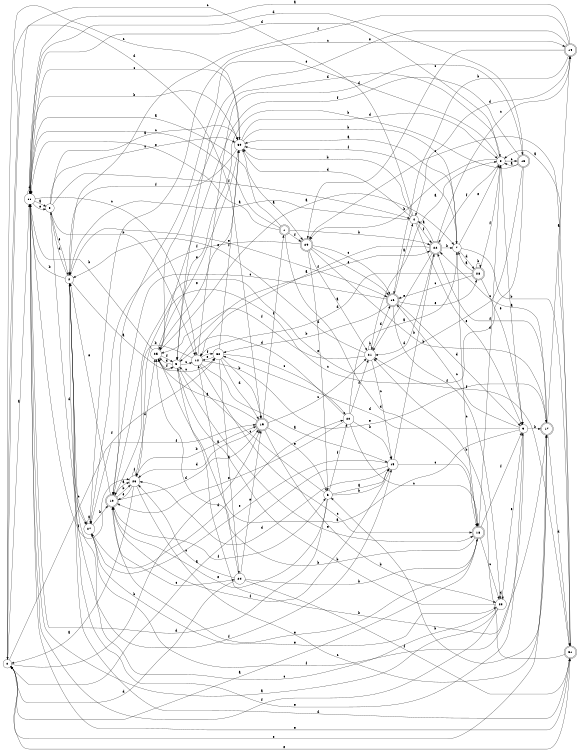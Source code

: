 digraph n27_5 {
__start0 [label="" shape="none"];

rankdir=LR;
size="8,5";

s0 [style="filled", color="black", fillcolor="white" shape="circle", label="0"];
s1 [style="rounded,filled", color="black", fillcolor="white" shape="doublecircle", label="1"];
s2 [style="filled", color="black", fillcolor="white" shape="circle", label="2"];
s3 [style="filled", color="black", fillcolor="white" shape="circle", label="3"];
s4 [style="filled", color="black", fillcolor="white" shape="circle", label="4"];
s5 [style="filled", color="black", fillcolor="white" shape="circle", label="5"];
s6 [style="filled", color="black", fillcolor="white" shape="circle", label="6"];
s7 [style="filled", color="black", fillcolor="white" shape="circle", label="7"];
s8 [style="filled", color="black", fillcolor="white" shape="circle", label="8"];
s9 [style="filled", color="black", fillcolor="white" shape="circle", label="9"];
s10 [style="rounded,filled", color="black", fillcolor="white" shape="doublecircle", label="10"];
s11 [style="filled", color="black", fillcolor="white" shape="circle", label="11"];
s12 [style="filled", color="black", fillcolor="white" shape="circle", label="12"];
s13 [style="rounded,filled", color="black", fillcolor="white" shape="doublecircle", label="13"];
s14 [style="rounded,filled", color="black", fillcolor="white" shape="doublecircle", label="14"];
s15 [style="filled", color="black", fillcolor="white" shape="circle", label="15"];
s16 [style="rounded,filled", color="black", fillcolor="white" shape="doublecircle", label="16"];
s17 [style="rounded,filled", color="black", fillcolor="white" shape="doublecircle", label="17"];
s18 [style="rounded,filled", color="black", fillcolor="white" shape="doublecircle", label="18"];
s19 [style="rounded,filled", color="black", fillcolor="white" shape="doublecircle", label="19"];
s20 [style="filled", color="black", fillcolor="white" shape="circle", label="20"];
s21 [style="filled", color="black", fillcolor="white" shape="circle", label="21"];
s22 [style="rounded,filled", color="black", fillcolor="white" shape="doublecircle", label="22"];
s23 [style="filled", color="black", fillcolor="white" shape="circle", label="23"];
s24 [style="filled", color="black", fillcolor="white" shape="circle", label="24"];
s25 [style="filled", color="black", fillcolor="white" shape="circle", label="25"];
s26 [style="filled", color="black", fillcolor="white" shape="circle", label="26"];
s27 [style="filled", color="black", fillcolor="white" shape="circle", label="27"];
s28 [style="rounded,filled", color="black", fillcolor="white" shape="doublecircle", label="28"];
s29 [style="rounded,filled", color="black", fillcolor="white" shape="doublecircle", label="29"];
s30 [style="filled", color="black", fillcolor="white" shape="circle", label="30"];
s31 [style="rounded,filled", color="black", fillcolor="white" shape="doublecircle", label="31"];
s32 [style="filled", color="black", fillcolor="white" shape="circle", label="32"];
s0 -> s11 [label="a"];
s0 -> s19 [label="b"];
s0 -> s30 [label="c"];
s0 -> s19 [label="d"];
s0 -> s31 [label="e"];
s0 -> s32 [label="f"];
s1 -> s11 [label="a"];
s1 -> s22 [label="b"];
s1 -> s11 [label="c"];
s1 -> s18 [label="d"];
s1 -> s11 [label="e"];
s1 -> s29 [label="f"];
s2 -> s5 [label="a"];
s2 -> s11 [label="b"];
s2 -> s27 [label="c"];
s2 -> s3 [label="d"];
s2 -> s16 [label="e"];
s2 -> s15 [label="f"];
s3 -> s30 [label="a"];
s3 -> s12 [label="b"];
s3 -> s30 [label="c"];
s3 -> s27 [label="d"];
s3 -> s2 [label="e"];
s3 -> s4 [label="f"];
s4 -> s2 [label="a"];
s4 -> s30 [label="b"];
s4 -> s0 [label="c"];
s4 -> s30 [label="d"];
s4 -> s9 [label="e"];
s4 -> s22 [label="f"];
s5 -> s22 [label="a"];
s5 -> s17 [label="b"];
s5 -> s12 [label="c"];
s5 -> s25 [label="d"];
s5 -> s18 [label="e"];
s5 -> s25 [label="f"];
s6 -> s15 [label="a"];
s6 -> s15 [label="b"];
s6 -> s5 [label="c"];
s6 -> s11 [label="d"];
s6 -> s10 [label="e"];
s6 -> s20 [label="f"];
s7 -> s30 [label="a"];
s7 -> s31 [label="b"];
s7 -> s18 [label="c"];
s7 -> s28 [label="d"];
s7 -> s8 [label="e"];
s7 -> s30 [label="f"];
s8 -> s9 [label="a"];
s8 -> s29 [label="b"];
s8 -> s13 [label="c"];
s8 -> s11 [label="d"];
s8 -> s10 [label="e"];
s8 -> s22 [label="f"];
s9 -> s25 [label="a"];
s9 -> s17 [label="b"];
s9 -> s16 [label="c"];
s9 -> s32 [label="d"];
s9 -> s2 [label="e"];
s9 -> s27 [label="f"];
s10 -> s26 [label="a"];
s10 -> s26 [label="b"];
s10 -> s24 [label="c"];
s10 -> s19 [label="d"];
s10 -> s2 [label="e"];
s10 -> s6 [label="f"];
s11 -> s3 [label="a"];
s11 -> s30 [label="b"];
s11 -> s12 [label="c"];
s11 -> s11 [label="d"];
s11 -> s3 [label="e"];
s11 -> s26 [label="f"];
s12 -> s15 [label="a"];
s12 -> s10 [label="b"];
s12 -> s18 [label="c"];
s12 -> s13 [label="d"];
s12 -> s17 [label="e"];
s12 -> s32 [label="f"];
s13 -> s8 [label="a"];
s13 -> s5 [label="b"];
s13 -> s26 [label="c"];
s13 -> s11 [label="d"];
s13 -> s10 [label="e"];
s13 -> s25 [label="f"];
s14 -> s11 [label="a"];
s14 -> s16 [label="b"];
s14 -> s29 [label="c"];
s14 -> s4 [label="d"];
s14 -> s5 [label="e"];
s14 -> s2 [label="f"];
s15 -> s0 [label="a"];
s15 -> s22 [label="b"];
s15 -> s18 [label="c"];
s15 -> s26 [label="d"];
s15 -> s27 [label="e"];
s15 -> s10 [label="f"];
s16 -> s4 [label="a"];
s16 -> s32 [label="b"];
s16 -> s10 [label="c"];
s16 -> s9 [label="d"];
s16 -> s28 [label="e"];
s16 -> s23 [label="f"];
s17 -> s14 [label="a"];
s17 -> s6 [label="b"];
s17 -> s22 [label="c"];
s17 -> s31 [label="d"];
s17 -> s0 [label="e"];
s17 -> s22 [label="f"];
s18 -> s0 [label="a"];
s18 -> s25 [label="b"];
s18 -> s23 [label="c"];
s18 -> s8 [label="d"];
s18 -> s10 [label="e"];
s18 -> s9 [label="f"];
s19 -> s25 [label="a"];
s19 -> s23 [label="b"];
s19 -> s21 [label="c"];
s19 -> s26 [label="d"];
s19 -> s6 [label="e"];
s19 -> s1 [label="f"];
s20 -> s7 [label="a"];
s20 -> s15 [label="b"];
s20 -> s18 [label="c"];
s20 -> s5 [label="d"];
s20 -> s10 [label="e"];
s20 -> s21 [label="f"];
s21 -> s8 [label="a"];
s21 -> s21 [label="b"];
s21 -> s15 [label="c"];
s21 -> s16 [label="d"];
s21 -> s2 [label="e"];
s21 -> s25 [label="f"];
s22 -> s4 [label="a"];
s22 -> s7 [label="b"];
s22 -> s14 [label="c"];
s22 -> s21 [label="d"];
s22 -> s21 [label="e"];
s22 -> s12 [label="f"];
s23 -> s11 [label="a"];
s23 -> s5 [label="b"];
s23 -> s2 [label="c"];
s23 -> s23 [label="d"];
s23 -> s9 [label="e"];
s23 -> s11 [label="f"];
s24 -> s12 [label="a"];
s24 -> s18 [label="b"];
s24 -> s26 [label="c"];
s24 -> s0 [label="d"];
s24 -> s19 [label="e"];
s24 -> s31 [label="f"];
s25 -> s7 [label="a"];
s25 -> s11 [label="b"];
s25 -> s32 [label="c"];
s25 -> s8 [label="d"];
s25 -> s30 [label="e"];
s25 -> s5 [label="f"];
s26 -> s0 [label="a"];
s26 -> s19 [label="b"];
s26 -> s17 [label="c"];
s26 -> s25 [label="d"];
s26 -> s10 [label="e"];
s26 -> s26 [label="f"];
s27 -> s27 [label="a"];
s27 -> s10 [label="b"];
s27 -> s14 [label="c"];
s27 -> s20 [label="d"];
s27 -> s23 [label="e"];
s27 -> s19 [label="f"];
s28 -> s7 [label="a"];
s28 -> s28 [label="b"];
s28 -> s16 [label="c"];
s28 -> s12 [label="d"];
s28 -> s9 [label="e"];
s28 -> s8 [label="f"];
s29 -> s21 [label="a"];
s29 -> s17 [label="b"];
s29 -> s16 [label="c"];
s29 -> s6 [label="d"];
s29 -> s16 [label="e"];
s29 -> s27 [label="f"];
s30 -> s29 [label="a"];
s30 -> s7 [label="b"];
s30 -> s11 [label="c"];
s30 -> s8 [label="d"];
s30 -> s25 [label="e"];
s30 -> s2 [label="f"];
s31 -> s8 [label="a"];
s31 -> s21 [label="b"];
s31 -> s29 [label="c"];
s31 -> s2 [label="d"];
s31 -> s11 [label="e"];
s31 -> s21 [label="f"];
s32 -> s24 [label="a"];
s32 -> s19 [label="b"];
s32 -> s20 [label="c"];
s32 -> s19 [label="d"];
s32 -> s12 [label="e"];
s32 -> s30 [label="f"];

}